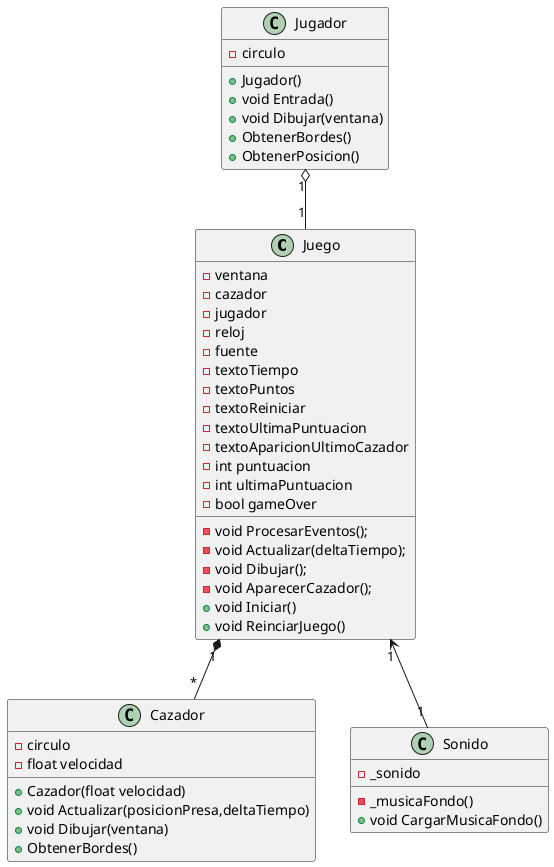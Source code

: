 @startuml Presa VS Cazador

class Juego
{
    -void ProcesarEventos();
    -void Actualizar(deltaTiempo);
    -void Dibujar();
    -void AparecerCazador();

    -ventana
    -cazador
    -jugador
    -reloj
    -fuente
    -textoTiempo
    -textoPuntos
    -textoReiniciar
    -textoUltimaPuntuacion
    -textoAparicionUltimoCazador
    -int puntuacion
    -int ultimaPuntuacion
    -bool gameOver

    +void Iniciar()
    +void ReinciarJuego()
}

class Cazador
{
    -circulo
    -float velocidad

    +Cazador(float velocidad)
    +void Actualizar(posicionPresa,deltaTiempo)
    +void Dibujar(ventana)
    +ObtenerBordes()
}

class Jugador
{
    -circulo

    +Jugador()
    +void Entrada()
    +void Dibujar(ventana)
    +ObtenerBordes()
    +ObtenerPosicion()
}

class Sonido
{
    -_musicaFondo()
    -_sonido

    +void CargarMusicaFondo()
}

Jugador "1" o-- "1" Juego

Juego "1" *-- "*" Cazador

Juego "1" <-- "1" Sonido 